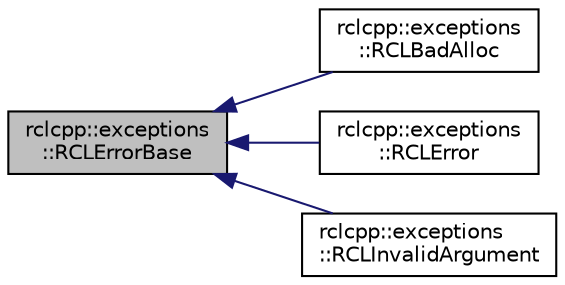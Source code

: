 digraph "rclcpp::exceptions::RCLErrorBase"
{
  edge [fontname="Helvetica",fontsize="10",labelfontname="Helvetica",labelfontsize="10"];
  node [fontname="Helvetica",fontsize="10",shape=record];
  rankdir="LR";
  Node0 [label="rclcpp::exceptions\l::RCLErrorBase",height=0.2,width=0.4,color="black", fillcolor="grey75", style="filled", fontcolor="black"];
  Node0 -> Node1 [dir="back",color="midnightblue",fontsize="10",style="solid",fontname="Helvetica"];
  Node1 [label="rclcpp::exceptions\l::RCLBadAlloc",height=0.2,width=0.4,color="black", fillcolor="white", style="filled",URL="$classrclcpp_1_1exceptions_1_1RCLBadAlloc.html",tooltip="Created when the ret is RCL_RET_BAD_ALLOC. "];
  Node0 -> Node2 [dir="back",color="midnightblue",fontsize="10",style="solid",fontname="Helvetica"];
  Node2 [label="rclcpp::exceptions\l::RCLError",height=0.2,width=0.4,color="black", fillcolor="white", style="filled",URL="$classrclcpp_1_1exceptions_1_1RCLError.html",tooltip="Created when the return code does not match one of the other specialized exceptions. "];
  Node0 -> Node3 [dir="back",color="midnightblue",fontsize="10",style="solid",fontname="Helvetica"];
  Node3 [label="rclcpp::exceptions\l::RCLInvalidArgument",height=0.2,width=0.4,color="black", fillcolor="white", style="filled",URL="$classrclcpp_1_1exceptions_1_1RCLInvalidArgument.html",tooltip="Created when the ret is RCL_RET_INVALID_ARGUMENT. "];
}
